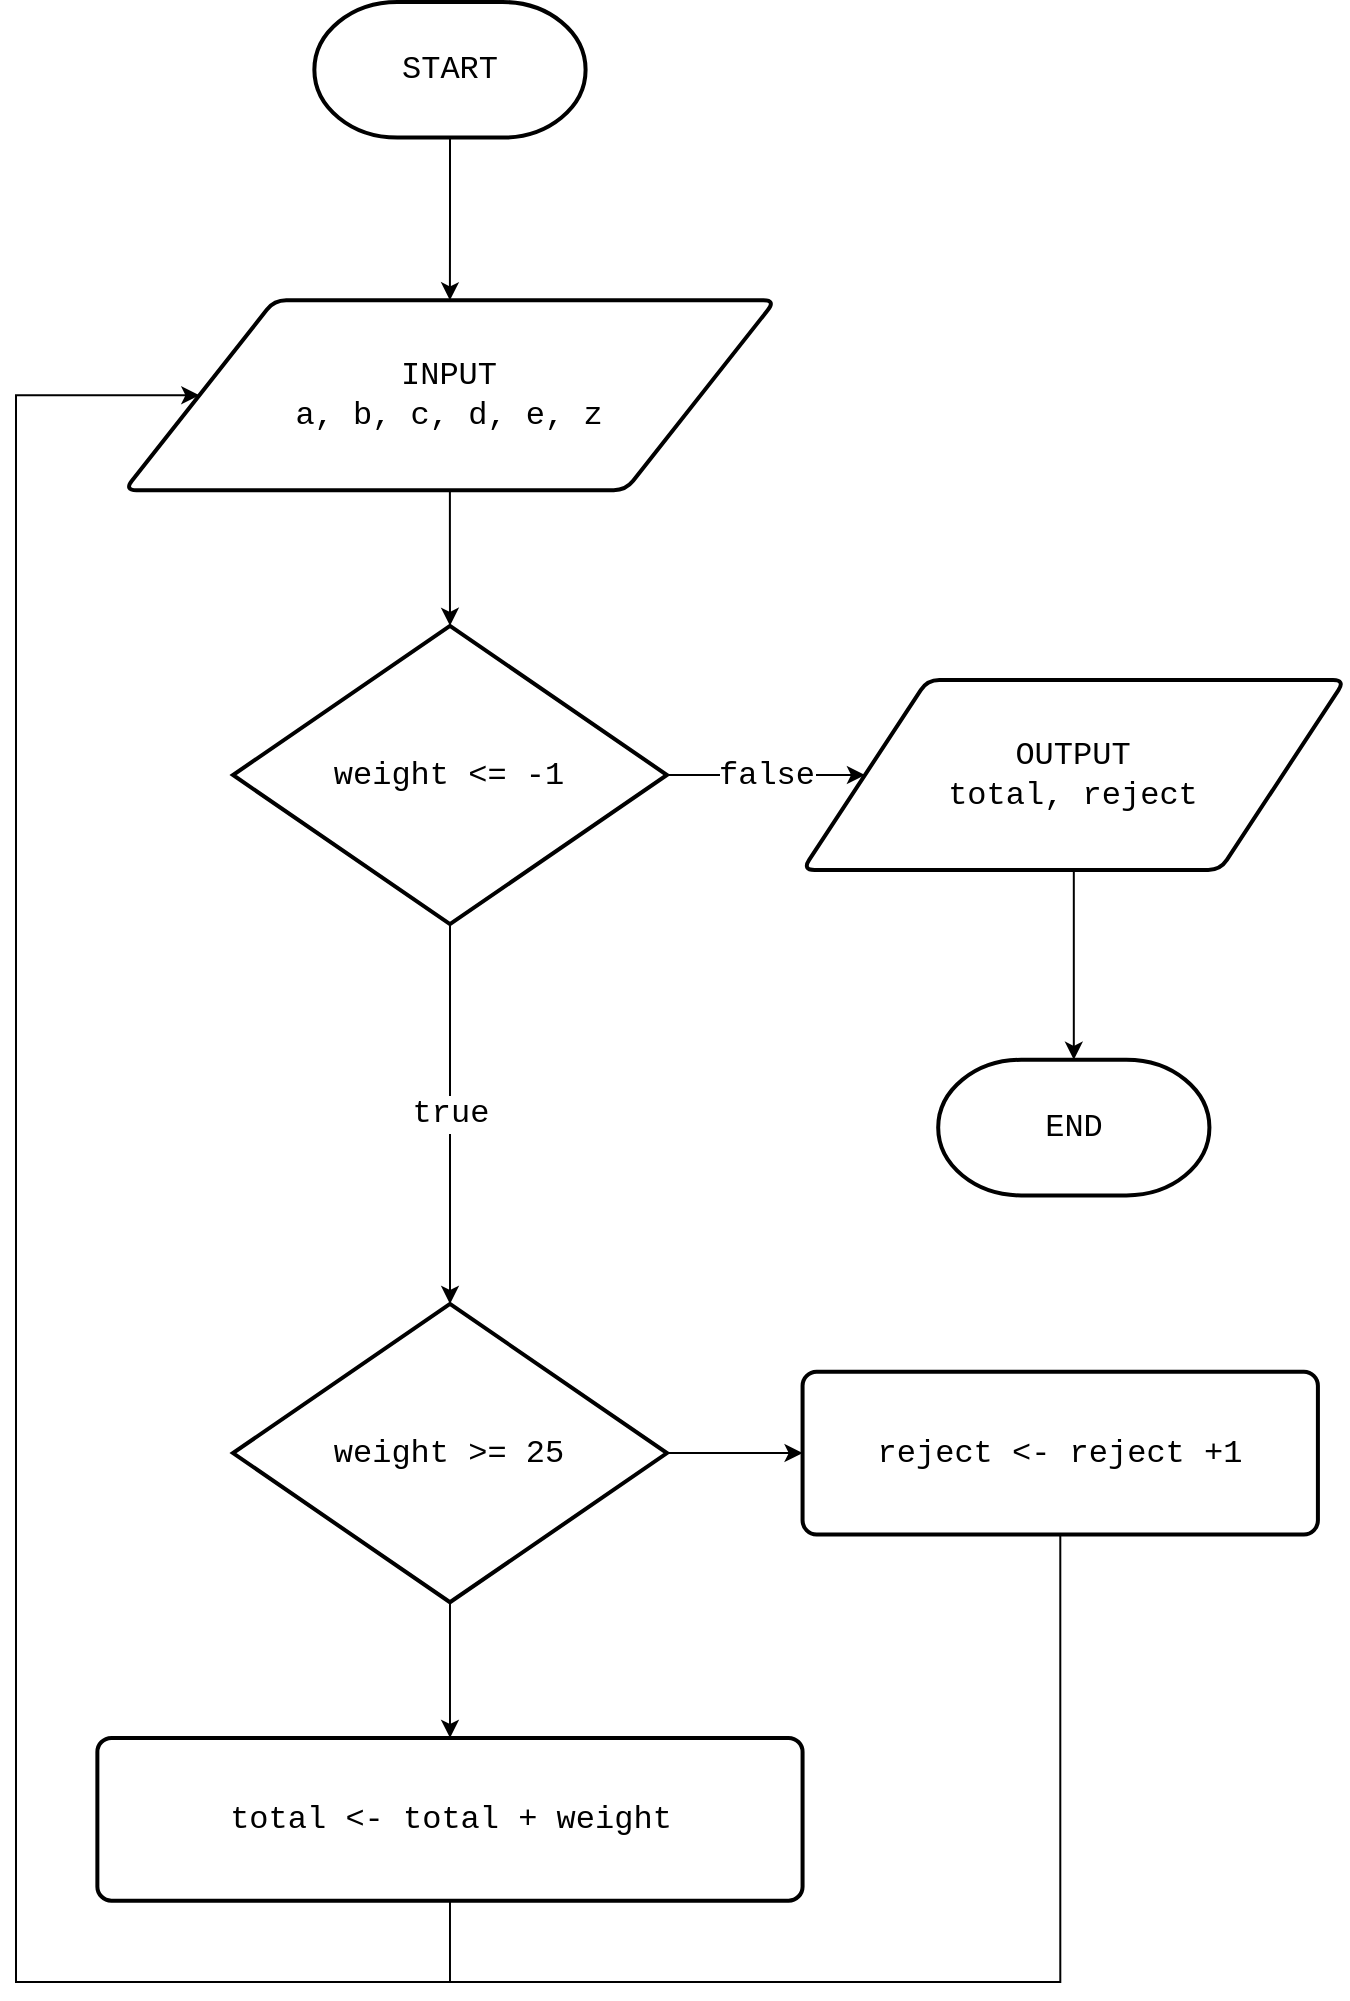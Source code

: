 <mxfile version="12.7.9" type="device"><diagram id="C5RBs43oDa-KdzZeNtuy" name="Page-1"><mxGraphModel dx="2170" dy="1240" grid="1" gridSize="10" guides="1" tooltips="1" connect="1" arrows="1" fold="1" page="1" pageScale="1" pageWidth="827" pageHeight="1169" math="0" shadow="0"><root><mxCell id="WIyWlLk6GJQsqaUBKTNV-0"/><mxCell id="WIyWlLk6GJQsqaUBKTNV-1" parent="WIyWlLk6GJQsqaUBKTNV-0"/><mxCell id="qObPydz1S5HQOurG-DKr-75" value="" style="group" vertex="1" connectable="0" parent="WIyWlLk6GJQsqaUBKTNV-1"><mxGeometry x="81" y="90" width="664.52" height="990" as="geometry"/></mxCell><mxCell id="qObPydz1S5HQOurG-DKr-0" value="&lt;span style=&quot;font-size: 16px;&quot;&gt;&lt;font style=&quot;font-size: 16px;&quot;&gt;START&lt;/font&gt;&lt;/span&gt;" style="strokeWidth=2;html=1;shape=mxgraph.flowchart.terminator;whiteSpace=wrap;fontSize=16;fontStyle=0;fontFamily=Courier New;" vertex="1" parent="qObPydz1S5HQOurG-DKr-75"><mxGeometry x="149.178" width="135.616" height="67.808" as="geometry"/></mxCell><mxCell id="qObPydz1S5HQOurG-DKr-17" value="&lt;font style=&quot;font-size: 16px&quot;&gt;weight &amp;gt;= 25&lt;/font&gt;" style="strokeWidth=2;html=1;shape=mxgraph.flowchart.decision;whiteSpace=wrap;fontFamily=Courier New;fontSize=16;" vertex="1" parent="qObPydz1S5HQOurG-DKr-75"><mxGeometry x="108.493" y="650.959" width="216.986" height="149.178" as="geometry"/></mxCell><mxCell id="qObPydz1S5HQOurG-DKr-25" value="reject &amp;lt;- reject +1" style="rounded=1;whiteSpace=wrap;html=1;absoluteArcSize=1;arcSize=14;strokeWidth=2;fontFamily=Courier New;fontSize=16;" vertex="1" parent="qObPydz1S5HQOurG-DKr-75"><mxGeometry x="393.287" y="684.863" width="257.671" height="81.37" as="geometry"/></mxCell><mxCell id="qObPydz1S5HQOurG-DKr-27" value="" style="edgeStyle=orthogonalEdgeStyle;rounded=0;orthogonalLoop=1;jettySize=auto;html=1;fontFamily=Courier New;fontSize=16;" edge="1" parent="qObPydz1S5HQOurG-DKr-75" source="qObPydz1S5HQOurG-DKr-17" target="qObPydz1S5HQOurG-DKr-25"><mxGeometry relative="1" as="geometry"/></mxCell><mxCell id="qObPydz1S5HQOurG-DKr-28" value="total &amp;lt;- total + weight" style="rounded=1;whiteSpace=wrap;html=1;absoluteArcSize=1;arcSize=14;strokeWidth=2;fontSize=16;fontStyle=0;fontFamily=Courier New;" vertex="1" parent="qObPydz1S5HQOurG-DKr-75"><mxGeometry x="40.685" y="867.945" width="352.602" height="81.37" as="geometry"/></mxCell><mxCell id="qObPydz1S5HQOurG-DKr-66" value="" style="edgeStyle=orthogonalEdgeStyle;rounded=0;orthogonalLoop=1;jettySize=auto;html=1;fontFamily=Courier New;fontSize=16;" edge="1" parent="qObPydz1S5HQOurG-DKr-75" source="qObPydz1S5HQOurG-DKr-17" target="qObPydz1S5HQOurG-DKr-28"><mxGeometry relative="1" as="geometry"/></mxCell><mxCell id="qObPydz1S5HQOurG-DKr-39" value="INPUT&lt;br style=&quot;font-size: 16px&quot;&gt;a, b, c, d, e, z" style="shape=parallelogram;html=1;strokeWidth=2;perimeter=parallelogramPerimeter;whiteSpace=wrap;rounded=1;arcSize=12;size=0.23;fontFamily=Courier New;fontSize=16;" vertex="1" parent="qObPydz1S5HQOurG-DKr-75"><mxGeometry x="54.247" y="149.178" width="325.479" height="94.932" as="geometry"/></mxCell><mxCell id="qObPydz1S5HQOurG-DKr-3" value="" style="edgeStyle=orthogonalEdgeStyle;rounded=0;orthogonalLoop=1;jettySize=auto;html=1;fontSize=16;fontStyle=0;fontFamily=Courier New;" edge="1" parent="qObPydz1S5HQOurG-DKr-75" source="qObPydz1S5HQOurG-DKr-0" target="qObPydz1S5HQOurG-DKr-39"><mxGeometry relative="1" as="geometry"><mxPoint x="216.986" y="122.055" as="targetPoint"/></mxGeometry></mxCell><mxCell id="qObPydz1S5HQOurG-DKr-38" style="edgeStyle=orthogonalEdgeStyle;rounded=0;orthogonalLoop=1;jettySize=auto;html=1;fontFamily=Courier New;fontSize=16;entryX=0;entryY=0.5;entryDx=0;entryDy=0;" edge="1" parent="qObPydz1S5HQOurG-DKr-75" source="qObPydz1S5HQOurG-DKr-25" target="qObPydz1S5HQOurG-DKr-39"><mxGeometry relative="1" as="geometry"><mxPoint x="151.428" y="266.307" as="targetPoint"/><Array as="points"><mxPoint x="522.123" y="990"/><mxPoint y="990"/><mxPoint y="196.644"/></Array></mxGeometry></mxCell><mxCell id="qObPydz1S5HQOurG-DKr-40" value="OUTPUT&lt;br&gt;total, reject" style="shape=parallelogram;html=1;strokeWidth=2;perimeter=parallelogramPerimeter;whiteSpace=wrap;rounded=1;arcSize=12;size=0.23;fontFamily=Courier New;fontSize=16;" vertex="1" parent="qObPydz1S5HQOurG-DKr-75"><mxGeometry x="393.287" y="339.041" width="271.233" height="94.932" as="geometry"/></mxCell><mxCell id="qObPydz1S5HQOurG-DKr-61" value="true" style="edgeStyle=orthogonalEdgeStyle;rounded=0;orthogonalLoop=1;jettySize=auto;html=1;fontFamily=Courier New;fontSize=16;" edge="1" parent="qObPydz1S5HQOurG-DKr-75" source="qObPydz1S5HQOurG-DKr-59" target="qObPydz1S5HQOurG-DKr-17"><mxGeometry relative="1" as="geometry"><Array as="points"><mxPoint x="216.986" y="610.274"/><mxPoint x="216.986" y="610.274"/></Array></mxGeometry></mxCell><mxCell id="qObPydz1S5HQOurG-DKr-62" value="false" style="edgeStyle=orthogonalEdgeStyle;rounded=0;orthogonalLoop=1;jettySize=auto;html=1;entryX=0;entryY=0.5;entryDx=0;entryDy=0;fontFamily=Courier New;fontSize=16;" edge="1" parent="qObPydz1S5HQOurG-DKr-75" source="qObPydz1S5HQOurG-DKr-59" target="qObPydz1S5HQOurG-DKr-40"><mxGeometry relative="1" as="geometry"><Array as="points"><mxPoint x="352.602" y="386.507"/><mxPoint x="352.602" y="386.507"/></Array></mxGeometry></mxCell><mxCell id="qObPydz1S5HQOurG-DKr-59" value="&lt;font style=&quot;font-size: 16px&quot;&gt;weight &amp;lt;= -1&lt;/font&gt;" style="strokeWidth=2;html=1;shape=mxgraph.flowchart.decision;whiteSpace=wrap;fontFamily=Courier New;fontSize=16;" vertex="1" parent="qObPydz1S5HQOurG-DKr-75"><mxGeometry x="108.493" y="311.918" width="216.986" height="149.178" as="geometry"/></mxCell><mxCell id="qObPydz1S5HQOurG-DKr-60" value="" style="edgeStyle=orthogonalEdgeStyle;rounded=0;orthogonalLoop=1;jettySize=auto;html=1;fontFamily=Courier New;fontSize=16;" edge="1" parent="qObPydz1S5HQOurG-DKr-75" source="qObPydz1S5HQOurG-DKr-39" target="qObPydz1S5HQOurG-DKr-59"><mxGeometry relative="1" as="geometry"/></mxCell><mxCell id="qObPydz1S5HQOurG-DKr-63" value="&lt;span style=&quot;font-size: 16px&quot;&gt;&lt;font style=&quot;font-size: 16px&quot;&gt;END&lt;/font&gt;&lt;/span&gt;" style="strokeWidth=2;html=1;shape=mxgraph.flowchart.terminator;whiteSpace=wrap;fontSize=16;fontStyle=0;fontFamily=Courier New;" vertex="1" parent="qObPydz1S5HQOurG-DKr-75"><mxGeometry x="461.096" y="528.904" width="135.616" height="67.808" as="geometry"/></mxCell><mxCell id="qObPydz1S5HQOurG-DKr-64" value="" style="edgeStyle=orthogonalEdgeStyle;rounded=0;orthogonalLoop=1;jettySize=auto;html=1;fontFamily=Courier New;fontSize=16;" edge="1" parent="qObPydz1S5HQOurG-DKr-75" source="qObPydz1S5HQOurG-DKr-40" target="qObPydz1S5HQOurG-DKr-63"><mxGeometry relative="1" as="geometry"/></mxCell><mxCell id="qObPydz1S5HQOurG-DKr-70" value="" style="endArrow=none;html=1;fontFamily=Courier New;fontSize=16;exitX=0.5;exitY=1;exitDx=0;exitDy=0;" edge="1" parent="qObPydz1S5HQOurG-DKr-75" source="qObPydz1S5HQOurG-DKr-28"><mxGeometry width="50" height="50" relative="1" as="geometry"><mxPoint x="528.904" y="623.836" as="sourcePoint"/><mxPoint x="216.986" y="990" as="targetPoint"/></mxGeometry></mxCell></root></mxGraphModel></diagram></mxfile>